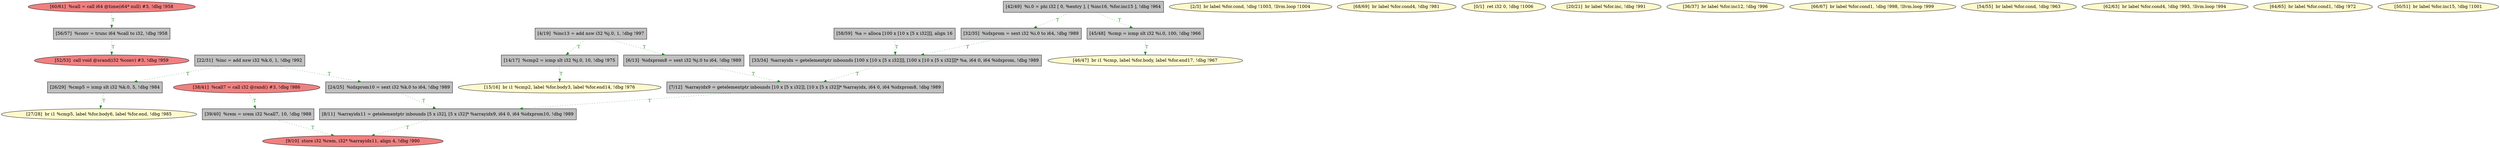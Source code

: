 
digraph G {


node115 [fillcolor=lightcoral,label="[60/61]  %call = call i64 @time(i64* null) #3, !dbg !958",shape=ellipse,style=filled ]
node111 [fillcolor=grey,label="[58/59]  %a = alloca [100 x [10 x [5 x i32]]], align 16",shape=rectangle,style=filled ]
node110 [fillcolor=lemonchiffon,label="[27/28]  br i1 %cmp5, label %for.body6, label %for.end, !dbg !985",shape=ellipse,style=filled ]
node114 [fillcolor=grey,label="[32/35]  %idxprom = sext i32 %i.0 to i64, !dbg !989",shape=rectangle,style=filled ]
node109 [fillcolor=lemonchiffon,label="[2/3]  br label %for.cond, !dbg !1003, !llvm.loop !1004",shape=ellipse,style=filled ]
node108 [fillcolor=lemonchiffon,label="[68/69]  br label %for.cond4, !dbg !981",shape=ellipse,style=filled ]
node107 [fillcolor=lemonchiffon,label="[15/16]  br i1 %cmp2, label %for.body3, label %for.end14, !dbg !976",shape=ellipse,style=filled ]
node113 [fillcolor=grey,label="[22/31]  %inc = add nsw i32 %k.0, 1, !dbg !992",shape=rectangle,style=filled ]
node106 [fillcolor=grey,label="[26/29]  %cmp5 = icmp slt i32 %k.0, 5, !dbg !984",shape=rectangle,style=filled ]
node102 [fillcolor=grey,label="[4/19]  %inc13 = add nsw i32 %j.0, 1, !dbg !997",shape=rectangle,style=filled ]
node90 [fillcolor=grey,label="[24/25]  %idxprom10 = sext i32 %k.0 to i64, !dbg !989",shape=rectangle,style=filled ]
node88 [fillcolor=lemonchiffon,label="[46/47]  br i1 %cmp, label %for.body, label %for.end17, !dbg !967",shape=ellipse,style=filled ]
node94 [fillcolor=grey,label="[14/17]  %cmp2 = icmp slt i32 %j.0, 10, !dbg !975",shape=rectangle,style=filled ]
node105 [fillcolor=lemonchiffon,label="[0/1]  ret i32 0, !dbg !1006",shape=ellipse,style=filled ]
node87 [fillcolor=grey,label="[8/11]  %arrayidx11 = getelementptr inbounds [5 x i32], [5 x i32]* %arrayidx9, i64 0, i64 %idxprom10, !dbg !989",shape=rectangle,style=filled ]
node104 [fillcolor=lemonchiffon,label="[20/21]  br label %for.inc, !dbg !991",shape=ellipse,style=filled ]
node92 [fillcolor=grey,label="[39/40]  %rem = srem i32 %call7, 10, !dbg !988",shape=rectangle,style=filled ]
node85 [fillcolor=lemonchiffon,label="[36/37]  br label %for.inc12, !dbg !996",shape=ellipse,style=filled ]
node86 [fillcolor=lightcoral,label="[38/41]  %call7 = call i32 @rand() #3, !dbg !986",shape=ellipse,style=filled ]
node91 [fillcolor=grey,label="[45/48]  %cmp = icmp slt i32 %i.0, 100, !dbg !966",shape=rectangle,style=filled ]
node93 [fillcolor=lemonchiffon,label="[66/67]  br label %for.cond1, !dbg !998, !llvm.loop !999",shape=ellipse,style=filled ]
node101 [fillcolor=grey,label="[6/13]  %idxprom8 = sext i32 %j.0 to i64, !dbg !989",shape=rectangle,style=filled ]
node95 [fillcolor=grey,label="[42/49]  %i.0 = phi i32 [ 0, %entry ], [ %inc16, %for.inc15 ], !dbg !964",shape=rectangle,style=filled ]
node98 [fillcolor=lemonchiffon,label="[54/55]  br label %for.cond, !dbg !963",shape=ellipse,style=filled ]
node116 [fillcolor=grey,label="[33/34]  %arrayidx = getelementptr inbounds [100 x [10 x [5 x i32]]], [100 x [10 x [5 x i32]]]* %a, i64 0, i64 %idxprom, !dbg !989",shape=rectangle,style=filled ]
node89 [fillcolor=lemonchiffon,label="[62/63]  br label %for.cond4, !dbg !993, !llvm.loop !994",shape=ellipse,style=filled ]
node99 [fillcolor=grey,label="[56/57]  %conv = trunc i64 %call to i32, !dbg !958",shape=rectangle,style=filled ]
node100 [fillcolor=lemonchiffon,label="[64/65]  br label %for.cond1, !dbg !972",shape=ellipse,style=filled ]
node96 [fillcolor=lemonchiffon,label="[50/51]  br label %for.inc15, !dbg !1001",shape=ellipse,style=filled ]
node112 [fillcolor=lightcoral,label="[9/10]  store i32 %rem, i32* %arrayidx11, align 4, !dbg !990",shape=ellipse,style=filled ]
node103 [fillcolor=grey,label="[7/12]  %arrayidx9 = getelementptr inbounds [10 x [5 x i32]], [10 x [5 x i32]]* %arrayidx, i64 0, i64 %idxprom8, !dbg !989",shape=rectangle,style=filled ]
node97 [fillcolor=lightcoral,label="[52/53]  call void @srand(i32 %conv) #3, !dbg !959",shape=ellipse,style=filled ]

node95->node114 [style=dotted,color=forestgreen,label="T",fontcolor=forestgreen ]
node99->node97 [style=dotted,color=forestgreen,label="T",fontcolor=forestgreen ]
node115->node99 [style=dotted,color=forestgreen,label="T",fontcolor=forestgreen ]
node102->node101 [style=dotted,color=forestgreen,label="T",fontcolor=forestgreen ]
node87->node112 [style=dotted,color=forestgreen,label="T",fontcolor=forestgreen ]
node106->node110 [style=dotted,color=forestgreen,label="T",fontcolor=forestgreen ]
node86->node92 [style=dotted,color=forestgreen,label="T",fontcolor=forestgreen ]
node111->node116 [style=dotted,color=forestgreen,label="T",fontcolor=forestgreen ]
node113->node106 [style=dotted,color=forestgreen,label="T",fontcolor=forestgreen ]
node102->node94 [style=dotted,color=forestgreen,label="T",fontcolor=forestgreen ]
node94->node107 [style=dotted,color=forestgreen,label="T",fontcolor=forestgreen ]
node91->node88 [style=dotted,color=forestgreen,label="T",fontcolor=forestgreen ]
node95->node91 [style=dotted,color=forestgreen,label="T",fontcolor=forestgreen ]
node92->node112 [style=dotted,color=forestgreen,label="T",fontcolor=forestgreen ]
node103->node87 [style=dotted,color=forestgreen,label="T",fontcolor=forestgreen ]
node101->node103 [style=dotted,color=forestgreen,label="T",fontcolor=forestgreen ]
node116->node103 [style=dotted,color=forestgreen,label="T",fontcolor=forestgreen ]
node114->node116 [style=dotted,color=forestgreen,label="T",fontcolor=forestgreen ]
node113->node90 [style=dotted,color=forestgreen,label="T",fontcolor=forestgreen ]
node90->node87 [style=dotted,color=forestgreen,label="T",fontcolor=forestgreen ]


}
